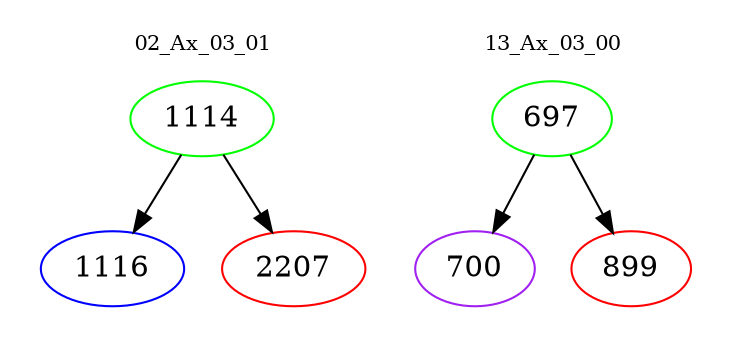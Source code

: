 digraph{
subgraph cluster_0 {
color = white
label = "02_Ax_03_01";
fontsize=10;
T0_1114 [label="1114", color="green"]
T0_1114 -> T0_1116 [color="black"]
T0_1116 [label="1116", color="blue"]
T0_1114 -> T0_2207 [color="black"]
T0_2207 [label="2207", color="red"]
}
subgraph cluster_1 {
color = white
label = "13_Ax_03_00";
fontsize=10;
T1_697 [label="697", color="green"]
T1_697 -> T1_700 [color="black"]
T1_700 [label="700", color="purple"]
T1_697 -> T1_899 [color="black"]
T1_899 [label="899", color="red"]
}
}
